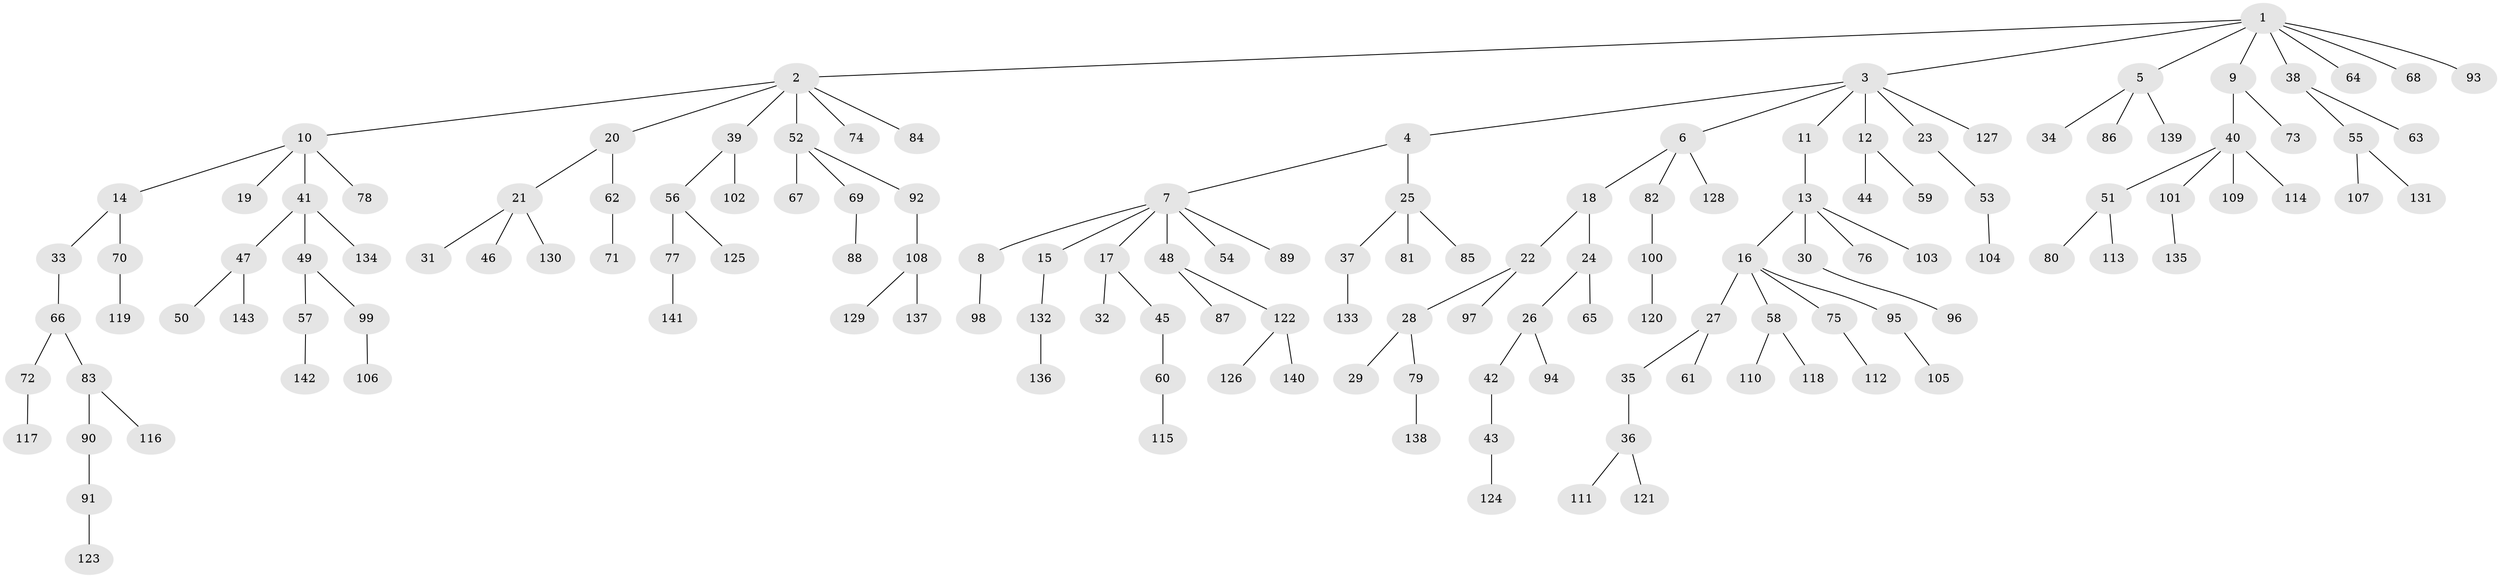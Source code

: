 // Generated by graph-tools (version 1.1) at 2025/50/03/09/25 03:50:17]
// undirected, 143 vertices, 142 edges
graph export_dot {
graph [start="1"]
  node [color=gray90,style=filled];
  1;
  2;
  3;
  4;
  5;
  6;
  7;
  8;
  9;
  10;
  11;
  12;
  13;
  14;
  15;
  16;
  17;
  18;
  19;
  20;
  21;
  22;
  23;
  24;
  25;
  26;
  27;
  28;
  29;
  30;
  31;
  32;
  33;
  34;
  35;
  36;
  37;
  38;
  39;
  40;
  41;
  42;
  43;
  44;
  45;
  46;
  47;
  48;
  49;
  50;
  51;
  52;
  53;
  54;
  55;
  56;
  57;
  58;
  59;
  60;
  61;
  62;
  63;
  64;
  65;
  66;
  67;
  68;
  69;
  70;
  71;
  72;
  73;
  74;
  75;
  76;
  77;
  78;
  79;
  80;
  81;
  82;
  83;
  84;
  85;
  86;
  87;
  88;
  89;
  90;
  91;
  92;
  93;
  94;
  95;
  96;
  97;
  98;
  99;
  100;
  101;
  102;
  103;
  104;
  105;
  106;
  107;
  108;
  109;
  110;
  111;
  112;
  113;
  114;
  115;
  116;
  117;
  118;
  119;
  120;
  121;
  122;
  123;
  124;
  125;
  126;
  127;
  128;
  129;
  130;
  131;
  132;
  133;
  134;
  135;
  136;
  137;
  138;
  139;
  140;
  141;
  142;
  143;
  1 -- 2;
  1 -- 3;
  1 -- 5;
  1 -- 9;
  1 -- 38;
  1 -- 64;
  1 -- 68;
  1 -- 93;
  2 -- 10;
  2 -- 20;
  2 -- 39;
  2 -- 52;
  2 -- 74;
  2 -- 84;
  3 -- 4;
  3 -- 6;
  3 -- 11;
  3 -- 12;
  3 -- 23;
  3 -- 127;
  4 -- 7;
  4 -- 25;
  5 -- 34;
  5 -- 86;
  5 -- 139;
  6 -- 18;
  6 -- 82;
  6 -- 128;
  7 -- 8;
  7 -- 15;
  7 -- 17;
  7 -- 48;
  7 -- 54;
  7 -- 89;
  8 -- 98;
  9 -- 40;
  9 -- 73;
  10 -- 14;
  10 -- 19;
  10 -- 41;
  10 -- 78;
  11 -- 13;
  12 -- 44;
  12 -- 59;
  13 -- 16;
  13 -- 30;
  13 -- 76;
  13 -- 103;
  14 -- 33;
  14 -- 70;
  15 -- 132;
  16 -- 27;
  16 -- 58;
  16 -- 75;
  16 -- 95;
  17 -- 32;
  17 -- 45;
  18 -- 22;
  18 -- 24;
  20 -- 21;
  20 -- 62;
  21 -- 31;
  21 -- 46;
  21 -- 130;
  22 -- 28;
  22 -- 97;
  23 -- 53;
  24 -- 26;
  24 -- 65;
  25 -- 37;
  25 -- 81;
  25 -- 85;
  26 -- 42;
  26 -- 94;
  27 -- 35;
  27 -- 61;
  28 -- 29;
  28 -- 79;
  30 -- 96;
  33 -- 66;
  35 -- 36;
  36 -- 111;
  36 -- 121;
  37 -- 133;
  38 -- 55;
  38 -- 63;
  39 -- 56;
  39 -- 102;
  40 -- 51;
  40 -- 101;
  40 -- 109;
  40 -- 114;
  41 -- 47;
  41 -- 49;
  41 -- 134;
  42 -- 43;
  43 -- 124;
  45 -- 60;
  47 -- 50;
  47 -- 143;
  48 -- 87;
  48 -- 122;
  49 -- 57;
  49 -- 99;
  51 -- 80;
  51 -- 113;
  52 -- 67;
  52 -- 69;
  52 -- 92;
  53 -- 104;
  55 -- 107;
  55 -- 131;
  56 -- 77;
  56 -- 125;
  57 -- 142;
  58 -- 110;
  58 -- 118;
  60 -- 115;
  62 -- 71;
  66 -- 72;
  66 -- 83;
  69 -- 88;
  70 -- 119;
  72 -- 117;
  75 -- 112;
  77 -- 141;
  79 -- 138;
  82 -- 100;
  83 -- 90;
  83 -- 116;
  90 -- 91;
  91 -- 123;
  92 -- 108;
  95 -- 105;
  99 -- 106;
  100 -- 120;
  101 -- 135;
  108 -- 129;
  108 -- 137;
  122 -- 126;
  122 -- 140;
  132 -- 136;
}
